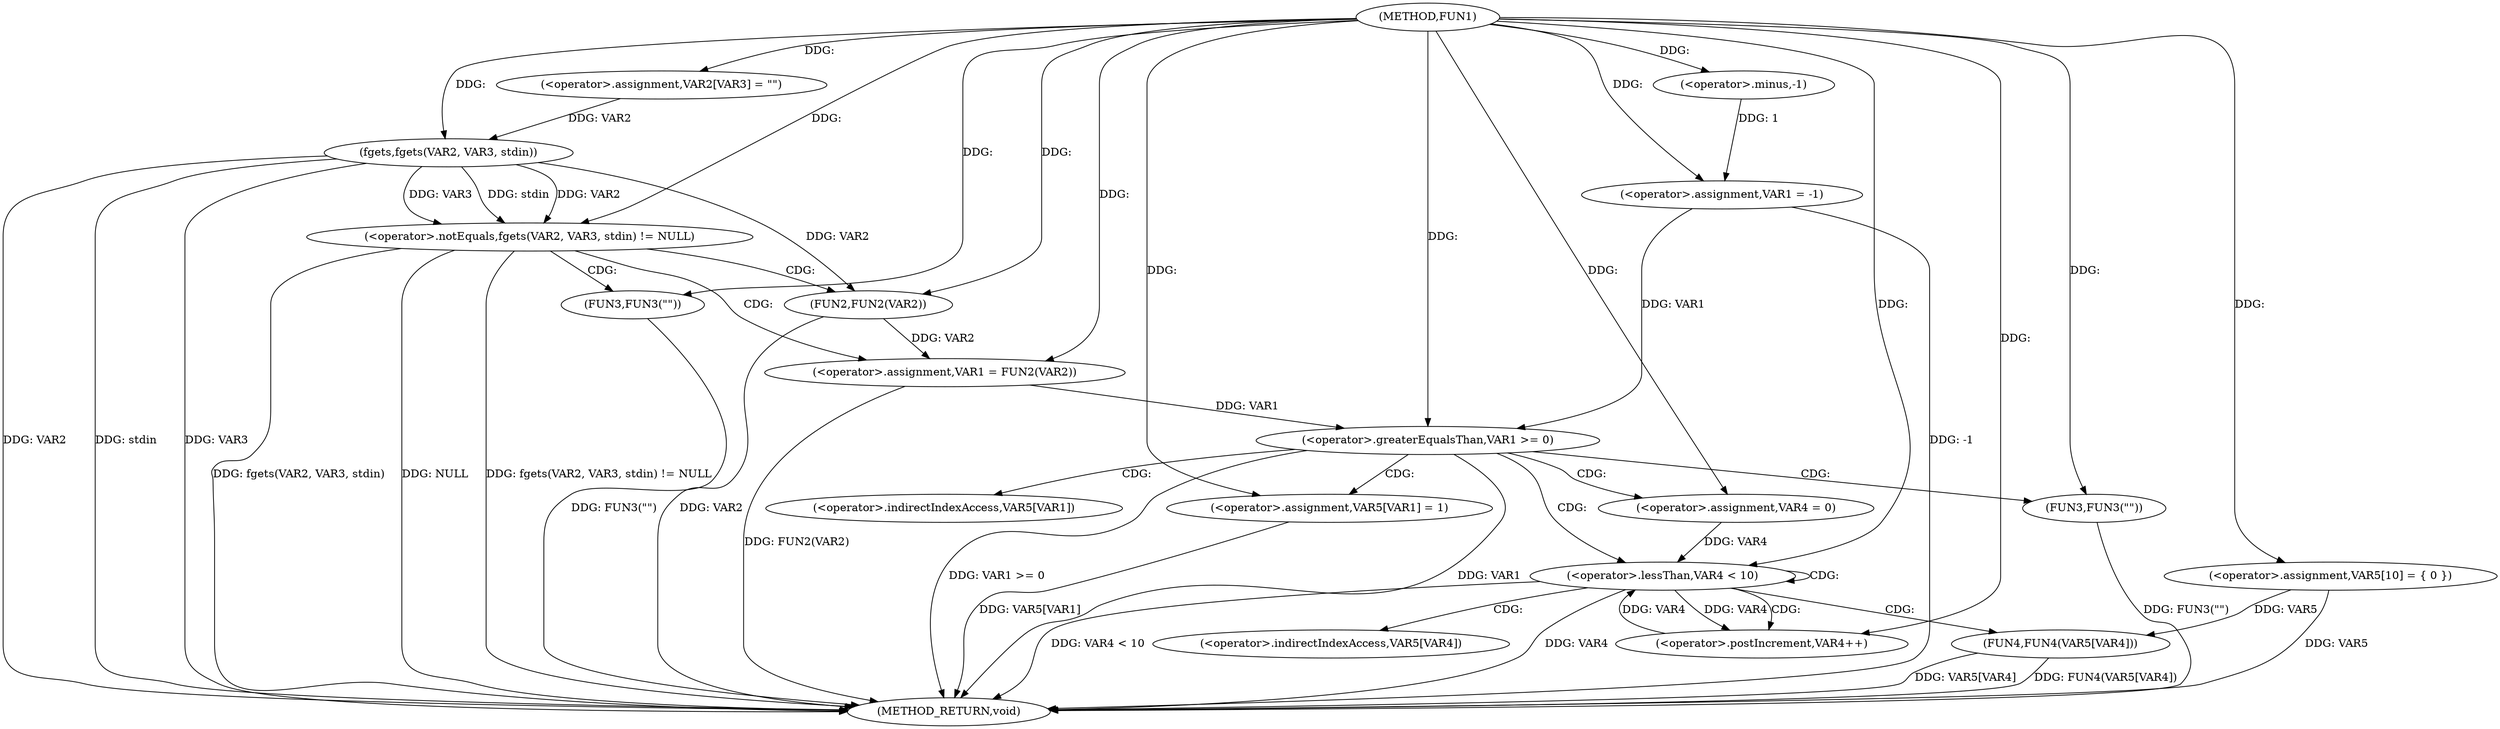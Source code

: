 digraph FUN1 {  
"1000100" [label = "(METHOD,FUN1)" ]
"1000161" [label = "(METHOD_RETURN,void)" ]
"1000103" [label = "(<operator>.assignment,VAR1 = -1)" ]
"1000105" [label = "(<operator>.minus,-1)" ]
"1000109" [label = "(<operator>.assignment,VAR2[VAR3] = \"\")" ]
"1000113" [label = "(<operator>.notEquals,fgets(VAR2, VAR3, stdin) != NULL)" ]
"1000114" [label = "(fgets,fgets(VAR2, VAR3, stdin))" ]
"1000120" [label = "(<operator>.assignment,VAR1 = FUN2(VAR2))" ]
"1000122" [label = "(FUN2,FUN2(VAR2))" ]
"1000126" [label = "(FUN3,FUN3(\"\"))" ]
"1000131" [label = "(<operator>.assignment,VAR5[10] = { 0 })" ]
"1000134" [label = "(<operator>.greaterEqualsThan,VAR1 >= 0)" ]
"1000138" [label = "(<operator>.assignment,VAR5[VAR1] = 1)" ]
"1000144" [label = "(<operator>.assignment,VAR4 = 0)" ]
"1000147" [label = "(<operator>.lessThan,VAR4 < 10)" ]
"1000150" [label = "(<operator>.postIncrement,VAR4++)" ]
"1000153" [label = "(FUN4,FUN4(VAR5[VAR4]))" ]
"1000159" [label = "(FUN3,FUN3(\"\"))" ]
"1000139" [label = "(<operator>.indirectIndexAccess,VAR5[VAR1])" ]
"1000154" [label = "(<operator>.indirectIndexAccess,VAR5[VAR4])" ]
  "1000126" -> "1000161"  [ label = "DDG: FUN3(\"\")"] 
  "1000103" -> "1000161"  [ label = "DDG: -1"] 
  "1000113" -> "1000161"  [ label = "DDG: fgets(VAR2, VAR3, stdin)"] 
  "1000114" -> "1000161"  [ label = "DDG: VAR2"] 
  "1000147" -> "1000161"  [ label = "DDG: VAR4"] 
  "1000153" -> "1000161"  [ label = "DDG: FUN4(VAR5[VAR4])"] 
  "1000113" -> "1000161"  [ label = "DDG: NULL"] 
  "1000153" -> "1000161"  [ label = "DDG: VAR5[VAR4]"] 
  "1000120" -> "1000161"  [ label = "DDG: FUN2(VAR2)"] 
  "1000159" -> "1000161"  [ label = "DDG: FUN3(\"\")"] 
  "1000114" -> "1000161"  [ label = "DDG: stdin"] 
  "1000122" -> "1000161"  [ label = "DDG: VAR2"] 
  "1000131" -> "1000161"  [ label = "DDG: VAR5"] 
  "1000138" -> "1000161"  [ label = "DDG: VAR5[VAR1]"] 
  "1000134" -> "1000161"  [ label = "DDG: VAR1 >= 0"] 
  "1000134" -> "1000161"  [ label = "DDG: VAR1"] 
  "1000113" -> "1000161"  [ label = "DDG: fgets(VAR2, VAR3, stdin) != NULL"] 
  "1000147" -> "1000161"  [ label = "DDG: VAR4 < 10"] 
  "1000114" -> "1000161"  [ label = "DDG: VAR3"] 
  "1000105" -> "1000103"  [ label = "DDG: 1"] 
  "1000100" -> "1000103"  [ label = "DDG: "] 
  "1000100" -> "1000105"  [ label = "DDG: "] 
  "1000100" -> "1000109"  [ label = "DDG: "] 
  "1000114" -> "1000113"  [ label = "DDG: VAR2"] 
  "1000114" -> "1000113"  [ label = "DDG: VAR3"] 
  "1000114" -> "1000113"  [ label = "DDG: stdin"] 
  "1000109" -> "1000114"  [ label = "DDG: VAR2"] 
  "1000100" -> "1000114"  [ label = "DDG: "] 
  "1000100" -> "1000113"  [ label = "DDG: "] 
  "1000122" -> "1000120"  [ label = "DDG: VAR2"] 
  "1000100" -> "1000120"  [ label = "DDG: "] 
  "1000114" -> "1000122"  [ label = "DDG: VAR2"] 
  "1000100" -> "1000122"  [ label = "DDG: "] 
  "1000100" -> "1000126"  [ label = "DDG: "] 
  "1000100" -> "1000131"  [ label = "DDG: "] 
  "1000103" -> "1000134"  [ label = "DDG: VAR1"] 
  "1000120" -> "1000134"  [ label = "DDG: VAR1"] 
  "1000100" -> "1000134"  [ label = "DDG: "] 
  "1000100" -> "1000138"  [ label = "DDG: "] 
  "1000100" -> "1000144"  [ label = "DDG: "] 
  "1000150" -> "1000147"  [ label = "DDG: VAR4"] 
  "1000144" -> "1000147"  [ label = "DDG: VAR4"] 
  "1000100" -> "1000147"  [ label = "DDG: "] 
  "1000147" -> "1000150"  [ label = "DDG: VAR4"] 
  "1000100" -> "1000150"  [ label = "DDG: "] 
  "1000131" -> "1000153"  [ label = "DDG: VAR5"] 
  "1000100" -> "1000159"  [ label = "DDG: "] 
  "1000113" -> "1000120"  [ label = "CDG: "] 
  "1000113" -> "1000126"  [ label = "CDG: "] 
  "1000113" -> "1000122"  [ label = "CDG: "] 
  "1000134" -> "1000159"  [ label = "CDG: "] 
  "1000134" -> "1000147"  [ label = "CDG: "] 
  "1000134" -> "1000139"  [ label = "CDG: "] 
  "1000134" -> "1000144"  [ label = "CDG: "] 
  "1000134" -> "1000138"  [ label = "CDG: "] 
  "1000147" -> "1000153"  [ label = "CDG: "] 
  "1000147" -> "1000154"  [ label = "CDG: "] 
  "1000147" -> "1000147"  [ label = "CDG: "] 
  "1000147" -> "1000150"  [ label = "CDG: "] 
}
